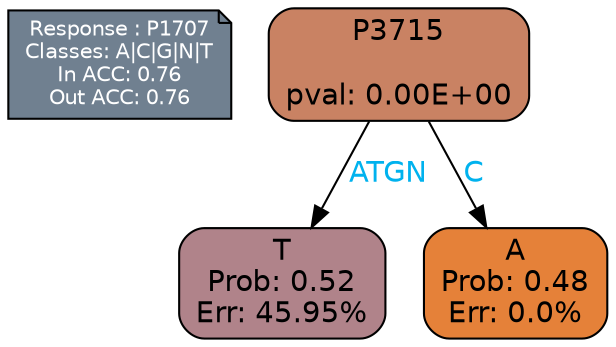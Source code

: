 digraph Tree {
node [shape=box, style="filled, rounded", color="black", fontname=helvetica] ;
graph [ranksep=equally, splines=polylines, bgcolor=transparent, dpi=600] ;
edge [fontname=helvetica] ;
LEGEND [label="Response : P1707
Classes: A|C|G|N|T
In ACC: 0.76
Out ACC: 0.76
",shape=note,align=left,style=filled,fillcolor="slategray",fontcolor="white",fontsize=10];1 [label="P3715

pval: 0.00E+00", fillcolor="#c98263"] ;
2 [label="T
Prob: 0.52
Err: 45.95%", fillcolor="#b0838a"] ;
3 [label="A
Prob: 0.48
Err: 0.0%", fillcolor="#e58139"] ;
1 -> 2 [label="ATGN",fontcolor=deepskyblue2] ;
1 -> 3 [label="C",fontcolor=deepskyblue2] ;
{rank = same; 2;3;}{rank = same; LEGEND;1;}}